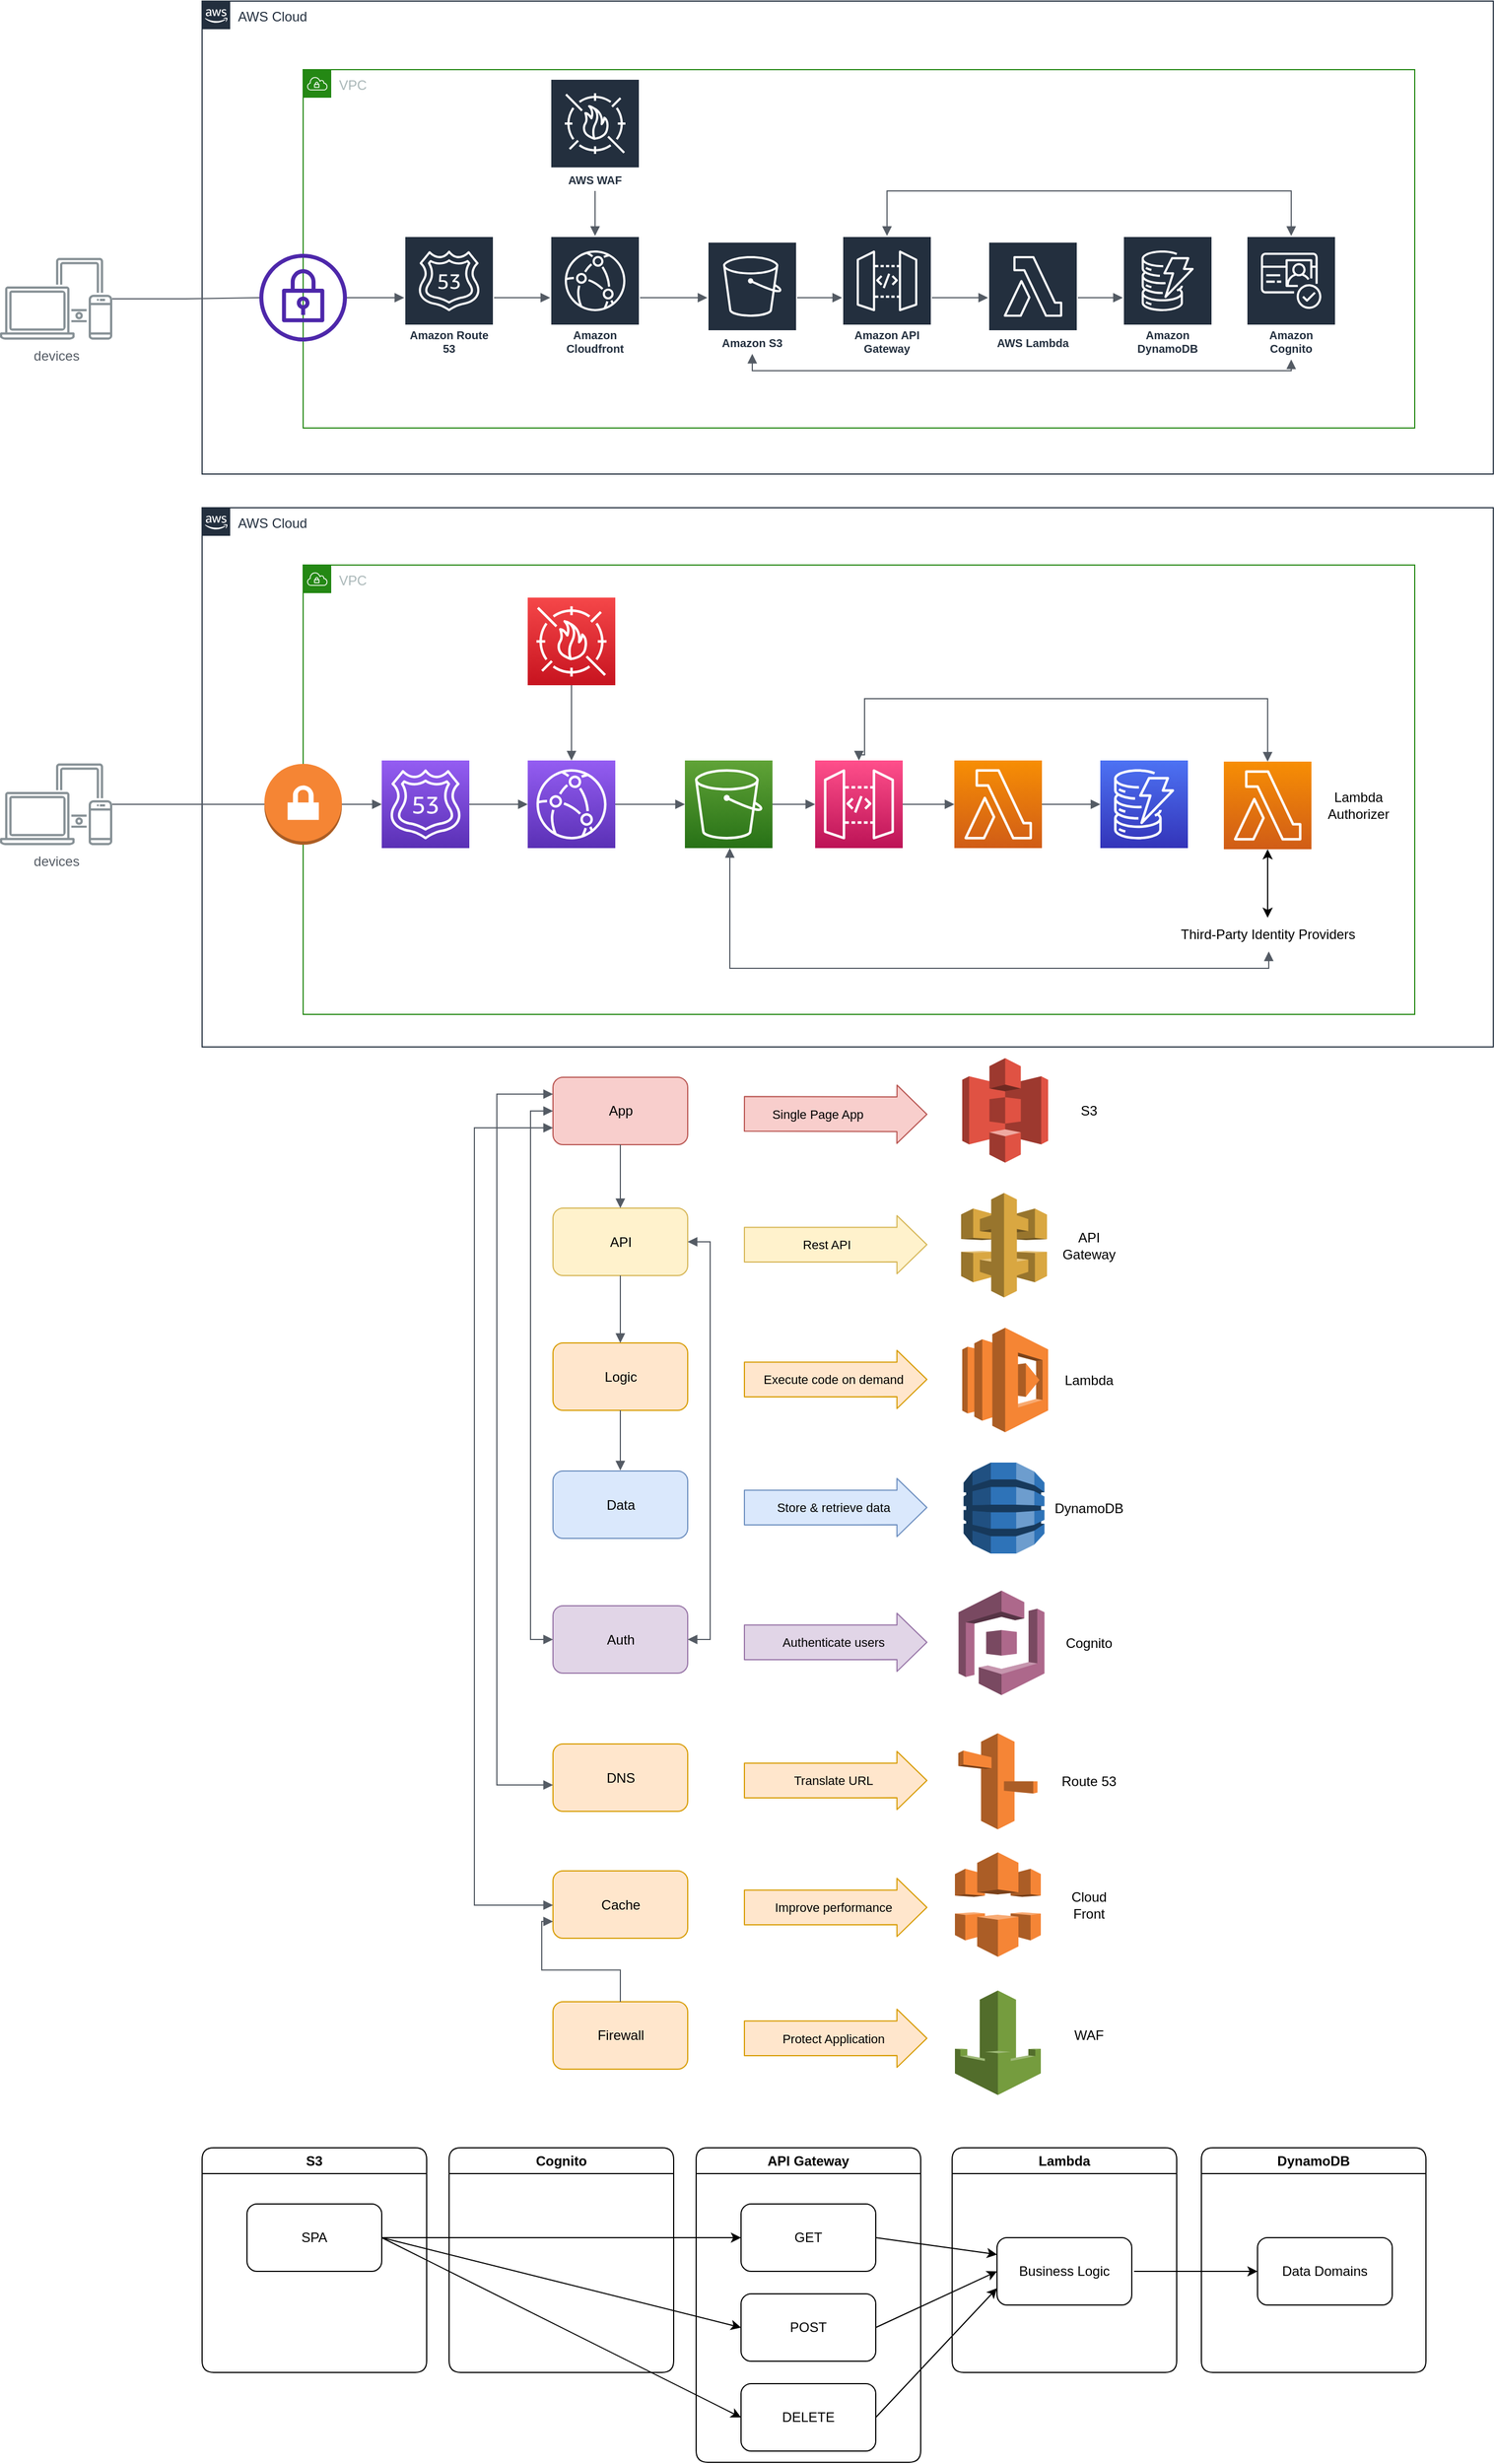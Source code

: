<mxfile>
    <diagram id="jAxCeK56O9wjtcHRCLRh" name="Page-1">
        <mxGraphModel dx="2286" dy="1773" grid="1" gridSize="10" guides="1" tooltips="1" connect="1" arrows="1" fold="1" page="1" pageScale="1" pageWidth="900" pageHeight="500" math="0" shadow="0">
            <root>
                <mxCell id="0"/>
                <mxCell id="1" parent="0"/>
                <mxCell id="23" value="" style="outlineConnect=0;dashed=0;verticalLabelPosition=bottom;verticalAlign=top;align=center;html=1;shape=mxgraph.aws3.s3;fillColor=#E05243;gradientColor=none;rounded=1;" parent="1" vertex="1">
                    <mxGeometry x="677" y="360" width="76.5" height="93" as="geometry"/>
                </mxCell>
                <mxCell id="24" value="" style="outlineConnect=0;dashed=0;verticalLabelPosition=bottom;verticalAlign=top;align=center;html=1;shape=mxgraph.aws3.api_gateway;fillColor=#D9A741;gradientColor=none;rounded=1;" parent="1" vertex="1">
                    <mxGeometry x="676" y="480" width="76.5" height="93" as="geometry"/>
                </mxCell>
                <mxCell id="25" value="" style="outlineConnect=0;dashed=0;verticalLabelPosition=bottom;verticalAlign=top;align=center;html=1;shape=mxgraph.aws3.lambda;fillColor=#F58534;gradientColor=none;rounded=1;" parent="1" vertex="1">
                    <mxGeometry x="677" y="600" width="76.5" height="93" as="geometry"/>
                </mxCell>
                <mxCell id="26" value="S3" style="text;html=1;strokeColor=none;fillColor=none;align=center;verticalAlign=middle;whiteSpace=wrap;rounded=1;" parent="1" vertex="1">
                    <mxGeometry x="760" y="391.5" width="60" height="30" as="geometry"/>
                </mxCell>
                <mxCell id="27" value="API Gateway" style="text;html=1;strokeColor=none;fillColor=none;align=center;verticalAlign=middle;whiteSpace=wrap;rounded=1;" parent="1" vertex="1">
                    <mxGeometry x="760" y="511.5" width="60" height="30" as="geometry"/>
                </mxCell>
                <mxCell id="28" value="Lambda" style="text;html=1;strokeColor=none;fillColor=none;align=center;verticalAlign=middle;whiteSpace=wrap;rounded=1;" parent="1" vertex="1">
                    <mxGeometry x="760" y="631.5" width="60" height="30" as="geometry"/>
                </mxCell>
                <mxCell id="30" value="App" style="rounded=1;whiteSpace=wrap;html=1;fillColor=#f8cecc;strokeColor=#b85450;" parent="1" vertex="1">
                    <mxGeometry x="312.5" y="377" width="120" height="60" as="geometry"/>
                </mxCell>
                <mxCell id="31" value="API" style="rounded=1;whiteSpace=wrap;html=1;fillColor=#fff2cc;strokeColor=#d6b656;" parent="1" vertex="1">
                    <mxGeometry x="312.5" y="493.5" width="120" height="60" as="geometry"/>
                </mxCell>
                <mxCell id="32" value="Logic" style="rounded=1;whiteSpace=wrap;html=1;fillColor=#ffe6cc;strokeColor=#d79b00;" parent="1" vertex="1">
                    <mxGeometry x="312.5" y="613.5" width="120" height="60" as="geometry"/>
                </mxCell>
                <mxCell id="33" value="" style="shape=flexArrow;endArrow=classic;html=1;rounded=1;width=30.833;endSize=8.55;fillColor=#f8cecc;strokeColor=#b85450;" parent="1" edge="1">
                    <mxGeometry width="50" height="50" relative="1" as="geometry">
                        <mxPoint x="482.5" y="409.58" as="sourcePoint"/>
                        <mxPoint x="646" y="410" as="targetPoint"/>
                    </mxGeometry>
                </mxCell>
                <mxCell id="34" value="Single Page App" style="edgeLabel;html=1;align=center;verticalAlign=middle;resizable=0;points=[];labelBackgroundColor=none;" parent="33" vertex="1" connectable="0">
                    <mxGeometry x="-0.393" y="3" relative="1" as="geometry">
                        <mxPoint x="16" y="3" as="offset"/>
                    </mxGeometry>
                </mxCell>
                <mxCell id="35" value="" style="shape=flexArrow;endArrow=classic;html=1;rounded=1;width=30.833;endSize=8.55;fillColor=#fff2cc;strokeColor=#d6b656;" parent="1" edge="1">
                    <mxGeometry width="50" height="50" relative="1" as="geometry">
                        <mxPoint x="482.5" y="526.08" as="sourcePoint"/>
                        <mxPoint x="646" y="526" as="targetPoint"/>
                    </mxGeometry>
                </mxCell>
                <mxCell id="36" value="Rest API" style="edgeLabel;html=1;align=center;verticalAlign=middle;resizable=0;points=[];labelBackgroundColor=none;" parent="35" vertex="1" connectable="0">
                    <mxGeometry x="-0.393" y="3" relative="1" as="geometry">
                        <mxPoint x="24" y="3" as="offset"/>
                    </mxGeometry>
                </mxCell>
                <mxCell id="37" value="" style="shape=flexArrow;endArrow=classic;html=1;rounded=1;width=30.833;endSize=8.55;fillColor=#ffe6cc;strokeColor=#d79b00;" parent="1" edge="1">
                    <mxGeometry width="50" height="50" relative="1" as="geometry">
                        <mxPoint x="482.5" y="646.08" as="sourcePoint"/>
                        <mxPoint x="646" y="646" as="targetPoint"/>
                    </mxGeometry>
                </mxCell>
                <mxCell id="38" value="Execute code on demand" style="edgeLabel;html=1;align=center;verticalAlign=middle;resizable=0;points=[];labelBackgroundColor=none;" parent="37" vertex="1" connectable="0">
                    <mxGeometry x="-0.393" y="3" relative="1" as="geometry">
                        <mxPoint x="30" y="3" as="offset"/>
                    </mxGeometry>
                </mxCell>
                <mxCell id="40" value="DynamoDB" style="text;html=1;strokeColor=none;fillColor=none;align=center;verticalAlign=middle;whiteSpace=wrap;rounded=1;" parent="1" vertex="1">
                    <mxGeometry x="760" y="745.5" width="60" height="30" as="geometry"/>
                </mxCell>
                <mxCell id="41" value="Data" style="rounded=1;whiteSpace=wrap;html=1;fillColor=#dae8fc;strokeColor=#6c8ebf;" parent="1" vertex="1">
                    <mxGeometry x="312.5" y="727.5" width="120" height="60" as="geometry"/>
                </mxCell>
                <mxCell id="42" value="" style="shape=flexArrow;endArrow=classic;html=1;rounded=1;width=30.833;endSize=8.55;fillColor=#dae8fc;strokeColor=#6c8ebf;" parent="1" edge="1">
                    <mxGeometry width="50" height="50" relative="1" as="geometry">
                        <mxPoint x="482.5" y="760.08" as="sourcePoint"/>
                        <mxPoint x="646" y="760" as="targetPoint"/>
                    </mxGeometry>
                </mxCell>
                <mxCell id="43" value="Store &amp;amp; retrieve data" style="edgeLabel;html=1;align=center;verticalAlign=middle;resizable=0;points=[];labelBackgroundColor=none;" parent="42" vertex="1" connectable="0">
                    <mxGeometry x="-0.393" y="3" relative="1" as="geometry">
                        <mxPoint x="30" y="3" as="offset"/>
                    </mxGeometry>
                </mxCell>
                <mxCell id="44" value="" style="outlineConnect=0;dashed=0;verticalLabelPosition=bottom;verticalAlign=top;align=center;html=1;shape=mxgraph.aws3.dynamo_db;fillColor=#2E73B8;gradientColor=none;rounded=1;labelBackgroundColor=none;" parent="1" vertex="1">
                    <mxGeometry x="678.25" y="720" width="72" height="81" as="geometry"/>
                </mxCell>
                <mxCell id="45" value="" style="edgeStyle=orthogonalEdgeStyle;html=1;endArrow=block;elbow=vertical;startArrow=none;endFill=1;strokeColor=#545B64;rounded=0;exitX=0.5;exitY=1;exitDx=0;exitDy=0;entryX=0.5;entryY=0;entryDx=0;entryDy=0;" parent="1" source="30" target="31" edge="1">
                    <mxGeometry width="100" relative="1" as="geometry">
                        <mxPoint x="372.5" y="457" as="sourcePoint"/>
                        <mxPoint x="472.5" y="457" as="targetPoint"/>
                    </mxGeometry>
                </mxCell>
                <mxCell id="51" value="" style="edgeStyle=orthogonalEdgeStyle;html=1;endArrow=block;elbow=vertical;startArrow=none;endFill=1;strokeColor=#545B64;rounded=0;entryX=0.5;entryY=0;entryDx=0;entryDy=0;" parent="1" source="31" target="32" edge="1">
                    <mxGeometry width="100" relative="1" as="geometry">
                        <mxPoint x="372.08" y="553.5" as="sourcePoint"/>
                        <mxPoint x="372.08" y="610.0" as="targetPoint"/>
                    </mxGeometry>
                </mxCell>
                <mxCell id="52" value="" style="edgeStyle=orthogonalEdgeStyle;html=1;endArrow=block;elbow=vertical;startArrow=none;endFill=1;strokeColor=#545B64;rounded=0;exitX=0.5;exitY=1;exitDx=0;exitDy=0;" parent="1" source="32" edge="1">
                    <mxGeometry width="100" relative="1" as="geometry">
                        <mxPoint x="372.08" y="682.5" as="sourcePoint"/>
                        <mxPoint x="372.5" y="727" as="targetPoint"/>
                    </mxGeometry>
                </mxCell>
                <mxCell id="63" value="Cognito" style="text;html=1;strokeColor=none;fillColor=none;align=center;verticalAlign=middle;whiteSpace=wrap;rounded=1;" parent="1" vertex="1">
                    <mxGeometry x="760" y="865.5" width="60" height="30" as="geometry"/>
                </mxCell>
                <mxCell id="64" value="Auth" style="rounded=1;whiteSpace=wrap;html=1;fillColor=#e1d5e7;strokeColor=#9673a6;" parent="1" vertex="1">
                    <mxGeometry x="312.5" y="847.5" width="120" height="60" as="geometry"/>
                </mxCell>
                <mxCell id="65" value="" style="shape=flexArrow;endArrow=classic;html=1;rounded=1;width=30.833;endSize=8.55;fillColor=#e1d5e7;strokeColor=#9673a6;" parent="1" edge="1">
                    <mxGeometry width="50" height="50" relative="1" as="geometry">
                        <mxPoint x="482.5" y="880.08" as="sourcePoint"/>
                        <mxPoint x="646" y="880" as="targetPoint"/>
                    </mxGeometry>
                </mxCell>
                <mxCell id="66" value="Authenticate users" style="edgeLabel;html=1;align=center;verticalAlign=middle;resizable=0;points=[];labelBackgroundColor=none;" parent="65" vertex="1" connectable="0">
                    <mxGeometry x="-0.393" y="3" relative="1" as="geometry">
                        <mxPoint x="30" y="3" as="offset"/>
                    </mxGeometry>
                </mxCell>
                <mxCell id="68" value="" style="outlineConnect=0;dashed=0;verticalLabelPosition=bottom;verticalAlign=top;align=center;html=1;shape=mxgraph.aws3.cognito;fillColor=#AD688B;gradientColor=none;rounded=1;labelBackgroundColor=none;" parent="1" vertex="1">
                    <mxGeometry x="673.75" y="834" width="76.5" height="93" as="geometry"/>
                </mxCell>
                <mxCell id="69" value="" style="edgeStyle=orthogonalEdgeStyle;html=1;endArrow=block;elbow=vertical;startArrow=block;startFill=1;endFill=1;strokeColor=#545B64;rounded=0;exitX=0;exitY=0.5;exitDx=0;exitDy=0;entryX=0;entryY=0.5;entryDx=0;entryDy=0;" parent="1" source="30" target="64" edge="1">
                    <mxGeometry width="100" relative="1" as="geometry">
                        <mxPoint x="252.5" y="407" as="sourcePoint"/>
                        <mxPoint x="222.5" y="877" as="targetPoint"/>
                        <Array as="points">
                            <mxPoint x="292.5" y="407"/>
                            <mxPoint x="292.5" y="878"/>
                        </Array>
                    </mxGeometry>
                </mxCell>
                <mxCell id="70" value="" style="edgeStyle=orthogonalEdgeStyle;html=1;endArrow=block;elbow=vertical;startArrow=block;startFill=1;endFill=1;strokeColor=#545B64;rounded=0;exitX=1;exitY=0.5;exitDx=0;exitDy=0;entryX=1;entryY=0.5;entryDx=0;entryDy=0;" parent="1" source="31" target="64" edge="1">
                    <mxGeometry width="100" relative="1" as="geometry">
                        <mxPoint x="462.5" y="577" as="sourcePoint"/>
                        <mxPoint x="452.5" y="877" as="targetPoint"/>
                        <Array as="points">
                            <mxPoint x="452.5" y="524"/>
                            <mxPoint x="452.5" y="878"/>
                        </Array>
                    </mxGeometry>
                </mxCell>
                <mxCell id="76" value="Route 53" style="text;html=1;strokeColor=none;fillColor=none;align=center;verticalAlign=middle;whiteSpace=wrap;rounded=1;" parent="1" vertex="1">
                    <mxGeometry x="760" y="988.5" width="60" height="30" as="geometry"/>
                </mxCell>
                <mxCell id="77" value="DNS" style="rounded=1;whiteSpace=wrap;html=1;fillColor=#ffe6cc;strokeColor=#d79b00;" parent="1" vertex="1">
                    <mxGeometry x="312.5" y="970.5" width="120" height="60" as="geometry"/>
                </mxCell>
                <mxCell id="78" value="" style="shape=flexArrow;endArrow=classic;html=1;rounded=1;width=30.833;endSize=8.55;fillColor=#ffe6cc;strokeColor=#d79b00;" parent="1" edge="1">
                    <mxGeometry width="50" height="50" relative="1" as="geometry">
                        <mxPoint x="482.5" y="1003.08" as="sourcePoint"/>
                        <mxPoint x="646.0" y="1003" as="targetPoint"/>
                    </mxGeometry>
                </mxCell>
                <mxCell id="79" value="Translate URL" style="edgeLabel;html=1;align=center;verticalAlign=middle;resizable=0;points=[];labelBackgroundColor=none;" parent="78" vertex="1" connectable="0">
                    <mxGeometry x="-0.393" y="3" relative="1" as="geometry">
                        <mxPoint x="30" y="3" as="offset"/>
                    </mxGeometry>
                </mxCell>
                <mxCell id="81" value="" style="edgeStyle=orthogonalEdgeStyle;html=1;endArrow=block;elbow=vertical;startArrow=block;startFill=1;endFill=1;strokeColor=#545B64;rounded=0;exitX=0;exitY=0.25;exitDx=0;exitDy=0;" parent="1" source="30" target="77" edge="1">
                    <mxGeometry width="100" relative="1" as="geometry">
                        <mxPoint x="282.5" y="411.25" as="sourcePoint"/>
                        <mxPoint x="292.5" y="997" as="targetPoint"/>
                        <Array as="points">
                            <mxPoint x="262.5" y="392"/>
                            <mxPoint x="262.5" y="1007"/>
                        </Array>
                    </mxGeometry>
                </mxCell>
                <mxCell id="82" value="" style="outlineConnect=0;dashed=0;verticalLabelPosition=bottom;verticalAlign=top;align=center;html=1;shape=mxgraph.aws3.route_53;fillColor=#F58536;gradientColor=none;rounded=1;labelBackgroundColor=none;" parent="1" vertex="1">
                    <mxGeometry x="673.5" y="961" width="70.5" height="85.5" as="geometry"/>
                </mxCell>
                <mxCell id="84" value="Cloud Front" style="text;html=1;strokeColor=none;fillColor=none;align=center;verticalAlign=middle;whiteSpace=wrap;rounded=1;" parent="1" vertex="1">
                    <mxGeometry x="760" y="1098.5" width="60" height="30" as="geometry"/>
                </mxCell>
                <mxCell id="85" value="Cache" style="rounded=1;whiteSpace=wrap;html=1;fillColor=#ffe6cc;strokeColor=#d79b00;" parent="1" vertex="1">
                    <mxGeometry x="312.5" y="1083.5" width="120" height="60" as="geometry"/>
                </mxCell>
                <mxCell id="86" value="" style="shape=flexArrow;endArrow=classic;html=1;rounded=1;width=30.833;endSize=8.55;fillColor=#ffe6cc;strokeColor=#d79b00;" parent="1" edge="1">
                    <mxGeometry width="50" height="50" relative="1" as="geometry">
                        <mxPoint x="482.5" y="1116.08" as="sourcePoint"/>
                        <mxPoint x="646.0" y="1116" as="targetPoint"/>
                    </mxGeometry>
                </mxCell>
                <mxCell id="87" value="Improve performance" style="edgeLabel;html=1;align=center;verticalAlign=middle;resizable=0;points=[];labelBackgroundColor=none;" parent="86" vertex="1" connectable="0">
                    <mxGeometry x="-0.393" y="3" relative="1" as="geometry">
                        <mxPoint x="30" y="3" as="offset"/>
                    </mxGeometry>
                </mxCell>
                <mxCell id="89" value="" style="outlineConnect=0;dashed=0;verticalLabelPosition=bottom;verticalAlign=top;align=center;html=1;shape=mxgraph.aws3.cloudfront;fillColor=#F58536;gradientColor=none;rounded=1;labelBackgroundColor=none;" parent="1" vertex="1">
                    <mxGeometry x="670.5" y="1067" width="76.5" height="93" as="geometry"/>
                </mxCell>
                <mxCell id="90" value="" style="edgeStyle=orthogonalEdgeStyle;html=1;endArrow=block;elbow=vertical;startArrow=block;startFill=1;endFill=1;strokeColor=#545B64;rounded=0;exitX=0;exitY=0.75;exitDx=0;exitDy=0;" parent="1" source="30" target="85" edge="1">
                    <mxGeometry width="100" relative="1" as="geometry">
                        <mxPoint x="282.5" y="422.0" as="sourcePoint"/>
                        <mxPoint x="282.5" y="1037.0" as="targetPoint"/>
                        <Array as="points">
                            <mxPoint x="242.5" y="422"/>
                            <mxPoint x="242.5" y="1114"/>
                        </Array>
                    </mxGeometry>
                </mxCell>
                <mxCell id="91" value="S3" style="swimlane;whiteSpace=wrap;html=1;rounded=1;labelBackgroundColor=none;" parent="1" vertex="1">
                    <mxGeometry y="1330" width="200" height="200" as="geometry"/>
                </mxCell>
                <mxCell id="98" value="SPA" style="rounded=1;whiteSpace=wrap;html=1;labelBackgroundColor=none;" parent="91" vertex="1">
                    <mxGeometry x="40" y="50" width="120" height="60" as="geometry"/>
                </mxCell>
                <mxCell id="93" value="API Gateway" style="swimlane;whiteSpace=wrap;html=1;rounded=1;labelBackgroundColor=none;" parent="1" vertex="1">
                    <mxGeometry x="440" y="1330" width="200" height="280" as="geometry"/>
                </mxCell>
                <mxCell id="95" value="GET" style="rounded=1;whiteSpace=wrap;html=1;labelBackgroundColor=none;" parent="93" vertex="1">
                    <mxGeometry x="40" y="50" width="120" height="60" as="geometry"/>
                </mxCell>
                <mxCell id="96" value="POST" style="rounded=1;whiteSpace=wrap;html=1;labelBackgroundColor=none;" parent="93" vertex="1">
                    <mxGeometry x="40" y="130" width="120" height="60" as="geometry"/>
                </mxCell>
                <mxCell id="97" value="DELETE" style="rounded=1;whiteSpace=wrap;html=1;labelBackgroundColor=none;" parent="93" vertex="1">
                    <mxGeometry x="40" y="210" width="120" height="60" as="geometry"/>
                </mxCell>
                <mxCell id="99" value="" style="endArrow=classic;html=1;rounded=1;exitX=1;exitY=0.5;exitDx=0;exitDy=0;entryX=0;entryY=0.5;entryDx=0;entryDy=0;" parent="1" source="98" target="95" edge="1">
                    <mxGeometry width="50" height="50" relative="1" as="geometry">
                        <mxPoint x="290" y="1440" as="sourcePoint"/>
                        <mxPoint x="340" y="1390" as="targetPoint"/>
                    </mxGeometry>
                </mxCell>
                <mxCell id="100" value="" style="endArrow=classic;html=1;rounded=1;entryX=0;entryY=0.5;entryDx=0;entryDy=0;exitX=1;exitY=0.5;exitDx=0;exitDy=0;" parent="1" source="98" target="96" edge="1">
                    <mxGeometry width="50" height="50" relative="1" as="geometry">
                        <mxPoint x="160" y="1430" as="sourcePoint"/>
                        <mxPoint x="340" y="1440" as="targetPoint"/>
                    </mxGeometry>
                </mxCell>
                <mxCell id="101" value="" style="endArrow=classic;html=1;rounded=1;entryX=0;entryY=0.5;entryDx=0;entryDy=0;exitX=1;exitY=0.5;exitDx=0;exitDy=0;" parent="1" source="98" target="97" edge="1">
                    <mxGeometry width="50" height="50" relative="1" as="geometry">
                        <mxPoint x="230" y="1430" as="sourcePoint"/>
                        <mxPoint x="310" y="1530" as="targetPoint"/>
                    </mxGeometry>
                </mxCell>
                <mxCell id="102" value="Lambda" style="swimlane;whiteSpace=wrap;html=1;rounded=1;labelBackgroundColor=none;" parent="1" vertex="1">
                    <mxGeometry x="668" y="1330" width="200" height="200" as="geometry"/>
                </mxCell>
                <mxCell id="103" value="Business Logic" style="rounded=1;whiteSpace=wrap;html=1;labelBackgroundColor=none;" parent="102" vertex="1">
                    <mxGeometry x="40" y="80" width="120" height="60" as="geometry"/>
                </mxCell>
                <mxCell id="104" value="" style="endArrow=classic;html=1;rounded=1;exitX=1;exitY=0.5;exitDx=0;exitDy=0;entryX=0;entryY=0.25;entryDx=0;entryDy=0;" parent="1" source="95" target="103" edge="1">
                    <mxGeometry width="50" height="50" relative="1" as="geometry">
                        <mxPoint x="710" y="1620" as="sourcePoint"/>
                        <mxPoint x="760" y="1570" as="targetPoint"/>
                    </mxGeometry>
                </mxCell>
                <mxCell id="105" value="" style="endArrow=classic;html=1;rounded=1;exitX=1;exitY=0.5;exitDx=0;exitDy=0;entryX=0;entryY=0.5;entryDx=0;entryDy=0;" parent="1" source="96" target="103" edge="1">
                    <mxGeometry width="50" height="50" relative="1" as="geometry">
                        <mxPoint x="690" y="1600" as="sourcePoint"/>
                        <mxPoint x="740" y="1550" as="targetPoint"/>
                    </mxGeometry>
                </mxCell>
                <mxCell id="106" value="" style="endArrow=classic;html=1;rounded=1;exitX=1;exitY=0.5;exitDx=0;exitDy=0;entryX=0;entryY=0.75;entryDx=0;entryDy=0;" parent="1" source="97" target="103" edge="1">
                    <mxGeometry width="50" height="50" relative="1" as="geometry">
                        <mxPoint x="700" y="1580" as="sourcePoint"/>
                        <mxPoint x="750" y="1530" as="targetPoint"/>
                    </mxGeometry>
                </mxCell>
                <mxCell id="107" value="DynamoDB" style="swimlane;whiteSpace=wrap;html=1;rounded=1;labelBackgroundColor=none;" parent="1" vertex="1">
                    <mxGeometry x="890" y="1330" width="200" height="200" as="geometry"/>
                </mxCell>
                <mxCell id="108" value="Data Domains" style="rounded=1;whiteSpace=wrap;html=1;labelBackgroundColor=none;" parent="107" vertex="1">
                    <mxGeometry x="50" y="80" width="120" height="60" as="geometry"/>
                </mxCell>
                <mxCell id="109" value="" style="endArrow=classic;html=1;rounded=1;entryX=0;entryY=0.5;entryDx=0;entryDy=0;" parent="1" target="108" edge="1">
                    <mxGeometry width="50" height="50" relative="1" as="geometry">
                        <mxPoint x="830" y="1440" as="sourcePoint"/>
                        <mxPoint x="920" y="1530" as="targetPoint"/>
                    </mxGeometry>
                </mxCell>
                <mxCell id="111" value="Cognito" style="swimlane;whiteSpace=wrap;html=1;rounded=1;labelBackgroundColor=none;" parent="1" vertex="1">
                    <mxGeometry x="220" y="1330" width="200" height="200" as="geometry"/>
                </mxCell>
                <mxCell id="112" value="AWS Cloud" style="points=[[0,0],[0.25,0],[0.5,0],[0.75,0],[1,0],[1,0.25],[1,0.5],[1,0.75],[1,1],[0.75,1],[0.5,1],[0.25,1],[0,1],[0,0.75],[0,0.5],[0,0.25]];outlineConnect=0;gradientColor=none;html=1;whiteSpace=wrap;fontSize=12;fontStyle=0;container=1;pointerEvents=0;collapsible=0;recursiveResize=0;shape=mxgraph.aws4.group;grIcon=mxgraph.aws4.group_aws_cloud_alt;strokeColor=#232F3E;fillColor=none;verticalAlign=top;align=left;spacingLeft=30;fontColor=#232F3E;dashed=0;" parent="1" vertex="1">
                    <mxGeometry y="-581" width="1150" height="421" as="geometry"/>
                </mxCell>
                <mxCell id="19" value="Amazon Route 53" style="outlineConnect=0;fontColor=#232F3E;gradientColor=none;strokeColor=#ffffff;fillColor=#232F3E;dashed=0;verticalLabelPosition=middle;verticalAlign=bottom;align=center;html=1;whiteSpace=wrap;fontSize=10;fontStyle=1;spacing=3;shape=mxgraph.aws4.productIcon;prIcon=mxgraph.aws4.route_53;rounded=1;" parent="112" vertex="1">
                    <mxGeometry x="180" y="209" width="80" height="110" as="geometry"/>
                </mxCell>
                <mxCell id="12" value="Amazon Cognito" style="outlineConnect=0;fontColor=#232F3E;gradientColor=none;strokeColor=#ffffff;fillColor=#232F3E;dashed=0;verticalLabelPosition=middle;verticalAlign=bottom;align=center;html=1;whiteSpace=wrap;fontSize=10;fontStyle=1;spacing=3;shape=mxgraph.aws4.productIcon;prIcon=mxgraph.aws4.cognito;rounded=1;" parent="112" vertex="1">
                    <mxGeometry x="930" y="209" width="80" height="110" as="geometry"/>
                </mxCell>
                <mxCell id="13" value="Amazon API Gateway" style="outlineConnect=0;fontColor=#232F3E;gradientColor=none;strokeColor=#ffffff;fillColor=#232F3E;dashed=0;verticalLabelPosition=middle;verticalAlign=bottom;align=center;html=1;whiteSpace=wrap;fontSize=10;fontStyle=1;spacing=3;shape=mxgraph.aws4.productIcon;prIcon=mxgraph.aws4.api_gateway;rounded=1;" parent="112" vertex="1">
                    <mxGeometry x="570" y="209" width="80" height="110" as="geometry"/>
                </mxCell>
                <mxCell id="14" value="Amazon S3" style="outlineConnect=0;fontColor=#232F3E;gradientColor=none;strokeColor=#ffffff;fillColor=#232F3E;dashed=0;verticalLabelPosition=middle;verticalAlign=bottom;align=center;html=1;whiteSpace=wrap;fontSize=10;fontStyle=1;spacing=3;shape=mxgraph.aws4.productIcon;prIcon=mxgraph.aws4.s3;rounded=1;" parent="112" vertex="1">
                    <mxGeometry x="450" y="214" width="80" height="100" as="geometry"/>
                </mxCell>
                <mxCell id="15" value="AWS Lambda" style="outlineConnect=0;fontColor=#232F3E;gradientColor=none;strokeColor=#ffffff;fillColor=#232F3E;dashed=0;verticalLabelPosition=middle;verticalAlign=bottom;align=center;html=1;whiteSpace=wrap;fontSize=10;fontStyle=1;spacing=3;shape=mxgraph.aws4.productIcon;prIcon=mxgraph.aws4.lambda;rounded=1;" parent="112" vertex="1">
                    <mxGeometry x="700" y="214" width="80" height="100" as="geometry"/>
                </mxCell>
                <mxCell id="17" value="Amazon DynamoDB" style="outlineConnect=0;fontColor=#232F3E;gradientColor=none;strokeColor=#ffffff;fillColor=#232F3E;dashed=0;verticalLabelPosition=middle;verticalAlign=bottom;align=center;html=1;whiteSpace=wrap;fontSize=10;fontStyle=1;spacing=3;shape=mxgraph.aws4.productIcon;prIcon=mxgraph.aws4.dynamodb;rounded=1;" parent="112" vertex="1">
                    <mxGeometry x="820" y="209" width="80" height="110" as="geometry"/>
                </mxCell>
                <mxCell id="18" value="Amazon Cloudfront" style="outlineConnect=0;fontColor=#232F3E;gradientColor=none;strokeColor=#ffffff;fillColor=#232F3E;dashed=0;verticalLabelPosition=middle;verticalAlign=bottom;align=center;html=1;whiteSpace=wrap;fontSize=10;fontStyle=1;spacing=3;shape=mxgraph.aws4.productIcon;prIcon=mxgraph.aws4.cloudfront;rounded=1;" parent="112" vertex="1">
                    <mxGeometry x="310" y="209" width="80" height="110" as="geometry"/>
                </mxCell>
                <mxCell id="46" value="" style="edgeStyle=orthogonalEdgeStyle;html=1;endArrow=block;elbow=vertical;startArrow=none;endFill=1;strokeColor=#545B64;rounded=0;" parent="112" source="14" target="13" edge="1">
                    <mxGeometry width="100" relative="1" as="geometry">
                        <mxPoint x="540" y="189" as="sourcePoint"/>
                        <mxPoint x="570" y="259" as="targetPoint"/>
                    </mxGeometry>
                </mxCell>
                <mxCell id="50" value="" style="edgeStyle=orthogonalEdgeStyle;html=1;endArrow=block;elbow=vertical;startArrow=none;endFill=1;strokeColor=#545B64;rounded=0;" parent="112" source="13" target="15" edge="1">
                    <mxGeometry width="100" relative="1" as="geometry">
                        <mxPoint x="670" y="249" as="sourcePoint"/>
                        <mxPoint x="720" y="279" as="targetPoint"/>
                    </mxGeometry>
                </mxCell>
                <mxCell id="53" value="" style="edgeStyle=orthogonalEdgeStyle;html=1;endArrow=block;elbow=vertical;startArrow=none;endFill=1;strokeColor=#545B64;rounded=0;" parent="112" source="15" target="17" edge="1">
                    <mxGeometry width="100" relative="1" as="geometry">
                        <mxPoint x="780" y="179" as="sourcePoint"/>
                        <mxPoint x="830" y="179" as="targetPoint"/>
                    </mxGeometry>
                </mxCell>
                <mxCell id="57" value="" style="edgeStyle=orthogonalEdgeStyle;html=1;endArrow=block;elbow=vertical;startArrow=block;startFill=1;endFill=1;strokeColor=#545B64;rounded=0;" parent="112" source="13" target="12" edge="1">
                    <mxGeometry width="100" relative="1" as="geometry">
                        <mxPoint x="600" y="159" as="sourcePoint"/>
                        <mxPoint x="840" y="109" as="targetPoint"/>
                        <Array as="points">
                            <mxPoint x="610" y="169"/>
                            <mxPoint x="970" y="169"/>
                        </Array>
                    </mxGeometry>
                </mxCell>
                <mxCell id="58" value="" style="edgeStyle=orthogonalEdgeStyle;html=1;endArrow=block;elbow=vertical;startArrow=block;startFill=1;endFill=1;strokeColor=#545B64;rounded=0;" parent="112" source="14" target="12" edge="1">
                    <mxGeometry width="100" relative="1" as="geometry">
                        <mxPoint x="470" y="329" as="sourcePoint"/>
                        <mxPoint x="970" y="329" as="targetPoint"/>
                        <Array as="points">
                            <mxPoint x="490" y="329"/>
                            <mxPoint x="970" y="329"/>
                        </Array>
                    </mxGeometry>
                </mxCell>
                <mxCell id="72" value="" style="edgeStyle=orthogonalEdgeStyle;html=1;endArrow=block;elbow=vertical;startArrow=none;endFill=1;strokeColor=#545B64;rounded=0;" parent="112" source="19" target="18" edge="1">
                    <mxGeometry width="100" relative="1" as="geometry">
                        <mxPoint x="310" y="159" as="sourcePoint"/>
                        <mxPoint x="310" y="264" as="targetPoint"/>
                    </mxGeometry>
                </mxCell>
                <mxCell id="116" value="" style="edgeStyle=orthogonalEdgeStyle;html=1;endArrow=block;elbow=vertical;startArrow=none;endFill=1;strokeColor=#545B64;rounded=0;" parent="112" source="18" target="14" edge="1">
                    <mxGeometry width="100" relative="1" as="geometry">
                        <mxPoint x="420" y="179" as="sourcePoint"/>
                        <mxPoint x="520" y="179" as="targetPoint"/>
                    </mxGeometry>
                </mxCell>
                <mxCell id="150" value="AWS WAF" style="sketch=0;outlineConnect=0;fontColor=#232F3E;gradientColor=none;strokeColor=#ffffff;fillColor=#232F3E;dashed=0;verticalLabelPosition=middle;verticalAlign=bottom;align=center;html=1;whiteSpace=wrap;fontSize=10;fontStyle=1;spacing=3;shape=mxgraph.aws4.productIcon;prIcon=mxgraph.aws4.waf;" parent="112" vertex="1">
                    <mxGeometry x="310" y="69" width="80" height="100" as="geometry"/>
                </mxCell>
                <mxCell id="151" value="" style="edgeStyle=orthogonalEdgeStyle;html=1;endArrow=block;elbow=vertical;startArrow=none;endFill=1;strokeColor=#545B64;rounded=0;" parent="112" source="150" target="18" edge="1">
                    <mxGeometry width="100" relative="1" as="geometry">
                        <mxPoint x="359" y="547" as="sourcePoint"/>
                        <mxPoint x="359" y="615" as="targetPoint"/>
                    </mxGeometry>
                </mxCell>
                <mxCell id="162" value="VPC" style="points=[[0,0],[0.25,0],[0.5,0],[0.75,0],[1,0],[1,0.25],[1,0.5],[1,0.75],[1,1],[0.75,1],[0.5,1],[0.25,1],[0,1],[0,0.75],[0,0.5],[0,0.25]];outlineConnect=0;gradientColor=none;html=1;whiteSpace=wrap;fontSize=12;fontStyle=0;container=1;pointerEvents=0;collapsible=0;recursiveResize=0;shape=mxgraph.aws4.group;grIcon=mxgraph.aws4.group_vpc;strokeColor=#248814;fillColor=none;verticalAlign=top;align=left;spacingLeft=30;fontColor=#AAB7B8;dashed=0;" parent="112" vertex="1">
                    <mxGeometry x="90" y="61" width="990" height="319" as="geometry"/>
                </mxCell>
                <mxCell id="170" value="" style="sketch=0;outlineConnect=0;fontColor=#232F3E;gradientColor=none;fillColor=#4D27AA;strokeColor=none;dashed=0;verticalLabelPosition=bottom;verticalAlign=top;align=center;html=1;fontSize=12;fontStyle=0;aspect=fixed;pointerEvents=1;shape=mxgraph.aws4.vpn_gateway;" vertex="1" parent="162">
                    <mxGeometry x="-39" y="164" width="78" height="78" as="geometry"/>
                </mxCell>
                <mxCell id="117" value="" style="edgeStyle=orthogonalEdgeStyle;html=1;endArrow=block;elbow=vertical;startArrow=none;endFill=1;strokeColor=#545B64;rounded=0;" parent="112" source="170" target="19" edge="1">
                    <mxGeometry width="100" relative="1" as="geometry">
                        <mxPoint x="134" y="265" as="sourcePoint"/>
                        <mxPoint x="250" y="-90" as="targetPoint"/>
                    </mxGeometry>
                </mxCell>
                <mxCell id="113" value="devices" style="sketch=0;outlineConnect=0;gradientColor=none;fontColor=#545B64;strokeColor=none;fillColor=#879196;dashed=0;verticalLabelPosition=bottom;verticalAlign=top;align=center;html=1;fontSize=12;fontStyle=0;aspect=fixed;shape=mxgraph.aws4.illustration_devices;pointerEvents=1" parent="1" vertex="1">
                    <mxGeometry x="-180" y="-352.5" width="100" height="73" as="geometry"/>
                </mxCell>
                <mxCell id="118" value="AWS Cloud" style="points=[[0,0],[0.25,0],[0.5,0],[0.75,0],[1,0],[1,0.25],[1,0.5],[1,0.75],[1,1],[0.75,1],[0.5,1],[0.25,1],[0,1],[0,0.75],[0,0.5],[0,0.25]];outlineConnect=0;gradientColor=none;html=1;whiteSpace=wrap;fontSize=12;fontStyle=0;container=1;pointerEvents=0;collapsible=0;recursiveResize=0;shape=mxgraph.aws4.group;grIcon=mxgraph.aws4.group_aws_cloud_alt;strokeColor=#232F3E;fillColor=none;verticalAlign=top;align=left;spacingLeft=30;fontColor=#232F3E;dashed=0;" parent="1" vertex="1">
                    <mxGeometry y="-130" width="1150" height="480" as="geometry"/>
                </mxCell>
                <mxCell id="129" value="" style="edgeStyle=orthogonalEdgeStyle;html=1;endArrow=block;elbow=vertical;startArrow=block;startFill=1;endFill=1;strokeColor=#545B64;rounded=0;exitX=0.5;exitY=0;exitDx=0;exitDy=0;exitPerimeter=0;entryX=0.5;entryY=0;entryDx=0;entryDy=0;entryPerimeter=0;" parent="118" source="140" target="144" edge="1">
                    <mxGeometry width="100" relative="1" as="geometry">
                        <mxPoint x="590" y="210" as="sourcePoint"/>
                        <mxPoint x="950" y="210" as="targetPoint"/>
                        <Array as="points">
                            <mxPoint x="589" y="220"/>
                            <mxPoint x="590" y="220"/>
                            <mxPoint x="590" y="170"/>
                            <mxPoint x="950" y="170"/>
                        </Array>
                    </mxGeometry>
                </mxCell>
                <mxCell id="130" value="" style="edgeStyle=orthogonalEdgeStyle;html=1;endArrow=block;elbow=vertical;startArrow=block;startFill=1;endFill=1;strokeColor=#545B64;rounded=0;" parent="118" source="139" target="145" edge="1">
                    <mxGeometry width="100" relative="1" as="geometry">
                        <mxPoint x="470" y="315" as="sourcePoint"/>
                        <mxPoint x="950" y="380" as="targetPoint"/>
                        <Array as="points">
                            <mxPoint x="470" y="410"/>
                            <mxPoint x="950" y="410"/>
                        </Array>
                    </mxGeometry>
                </mxCell>
                <mxCell id="144" value="" style="sketch=0;points=[[0,0,0],[0.25,0,0],[0.5,0,0],[0.75,0,0],[1,0,0],[0,1,0],[0.25,1,0],[0.5,1,0],[0.75,1,0],[1,1,0],[0,0.25,0],[0,0.5,0],[0,0.75,0],[1,0.25,0],[1,0.5,0],[1,0.75,0]];outlineConnect=0;fontColor=#232F3E;gradientColor=#F78E04;gradientDirection=north;fillColor=#D05C17;strokeColor=#ffffff;dashed=0;verticalLabelPosition=bottom;verticalAlign=top;align=center;html=1;fontSize=12;fontStyle=0;aspect=fixed;shape=mxgraph.aws4.resourceIcon;resIcon=mxgraph.aws4.lambda;" parent="118" vertex="1">
                    <mxGeometry x="910" y="226" width="78" height="78" as="geometry"/>
                </mxCell>
                <mxCell id="145" value="Third-Party Identity Providers" style="text;html=1;strokeColor=none;fillColor=none;align=center;verticalAlign=middle;whiteSpace=wrap;rounded=0;" parent="118" vertex="1">
                    <mxGeometry x="868.5" y="365" width="161" height="30" as="geometry"/>
                </mxCell>
                <mxCell id="146" value="" style="endArrow=classic;startArrow=classic;html=1;exitX=0.5;exitY=0;exitDx=0;exitDy=0;" parent="118" source="145" target="144" edge="1">
                    <mxGeometry width="50" height="50" relative="1" as="geometry">
                        <mxPoint x="1030" y="340" as="sourcePoint"/>
                        <mxPoint x="1080" y="290" as="targetPoint"/>
                    </mxGeometry>
                </mxCell>
                <mxCell id="147" value="Lambda Authorizer" style="text;html=1;strokeColor=none;fillColor=none;align=center;verticalAlign=middle;whiteSpace=wrap;rounded=0;" parent="118" vertex="1">
                    <mxGeometry x="1000" y="250" width="60" height="30" as="geometry"/>
                </mxCell>
                <mxCell id="148" value="" style="sketch=0;points=[[0,0,0],[0.25,0,0],[0.5,0,0],[0.75,0,0],[1,0,0],[0,1,0],[0.25,1,0],[0.5,1,0],[0.75,1,0],[1,1,0],[0,0.25,0],[0,0.5,0],[0,0.75,0],[1,0.25,0],[1,0.5,0],[1,0.75,0]];outlineConnect=0;fontColor=#232F3E;gradientColor=#F54749;gradientDirection=north;fillColor=#C7131F;strokeColor=#ffffff;dashed=0;verticalLabelPosition=bottom;verticalAlign=top;align=center;html=1;fontSize=12;fontStyle=0;aspect=fixed;shape=mxgraph.aws4.resourceIcon;resIcon=mxgraph.aws4.waf;" parent="118" vertex="1">
                    <mxGeometry x="290" y="80" width="78" height="78" as="geometry"/>
                </mxCell>
                <mxCell id="149" value="" style="edgeStyle=orthogonalEdgeStyle;html=1;endArrow=block;elbow=vertical;startArrow=none;endFill=1;strokeColor=#545B64;rounded=0;" parent="118" source="148" target="135" edge="1">
                    <mxGeometry width="100" relative="1" as="geometry">
                        <mxPoint x="329" y="150" as="sourcePoint"/>
                        <mxPoint x="300" y="-105" as="targetPoint"/>
                    </mxGeometry>
                </mxCell>
                <mxCell id="161" value="VPC" style="points=[[0,0],[0.25,0],[0.5,0],[0.75,0],[1,0],[1,0.25],[1,0.5],[1,0.75],[1,1],[0.75,1],[0.5,1],[0.25,1],[0,1],[0,0.75],[0,0.5],[0,0.25]];outlineConnect=0;gradientColor=none;html=1;whiteSpace=wrap;fontSize=12;fontStyle=0;container=1;pointerEvents=0;collapsible=0;recursiveResize=0;shape=mxgraph.aws4.group;grIcon=mxgraph.aws4.group_vpc;strokeColor=#248814;fillColor=none;verticalAlign=top;align=left;spacingLeft=30;fontColor=#AAB7B8;dashed=0;" parent="118" vertex="1">
                    <mxGeometry x="90" y="51" width="990" height="400" as="geometry"/>
                </mxCell>
                <mxCell id="136" value="" style="sketch=0;points=[[0,0,0],[0.25,0,0],[0.5,0,0],[0.75,0,0],[1,0,0],[0,1,0],[0.25,1,0],[0.5,1,0],[0.75,1,0],[1,1,0],[0,0.25,0],[0,0.5,0],[0,0.75,0],[1,0.25,0],[1,0.5,0],[1,0.75,0]];outlineConnect=0;fontColor=#232F3E;gradientColor=#945DF2;gradientDirection=north;fillColor=#5A30B5;strokeColor=#ffffff;dashed=0;verticalLabelPosition=bottom;verticalAlign=top;align=center;html=1;fontSize=12;fontStyle=0;aspect=fixed;shape=mxgraph.aws4.resourceIcon;resIcon=mxgraph.aws4.route_53;" parent="161" vertex="1">
                    <mxGeometry x="70" y="174" width="78" height="78" as="geometry"/>
                </mxCell>
                <mxCell id="135" value="" style="sketch=0;points=[[0,0,0],[0.25,0,0],[0.5,0,0],[0.75,0,0],[1,0,0],[0,1,0],[0.25,1,0],[0.5,1,0],[0.75,1,0],[1,1,0],[0,0.25,0],[0,0.5,0],[0,0.75,0],[1,0.25,0],[1,0.5,0],[1,0.75,0]];outlineConnect=0;fontColor=#232F3E;gradientColor=#945DF2;gradientDirection=north;fillColor=#5A30B5;strokeColor=#ffffff;dashed=0;verticalLabelPosition=bottom;verticalAlign=top;align=center;html=1;fontSize=12;fontStyle=0;aspect=fixed;shape=mxgraph.aws4.resourceIcon;resIcon=mxgraph.aws4.cloudfront;" parent="161" vertex="1">
                    <mxGeometry x="200" y="174" width="78" height="78" as="geometry"/>
                </mxCell>
                <mxCell id="131" value="" style="edgeStyle=orthogonalEdgeStyle;html=1;endArrow=block;elbow=vertical;startArrow=none;endFill=1;strokeColor=#545B64;rounded=0;" parent="161" source="136" target="135" edge="1">
                    <mxGeometry width="100" relative="1" as="geometry">
                        <mxPoint x="150" y="214" as="sourcePoint"/>
                        <mxPoint x="200" y="214" as="targetPoint"/>
                    </mxGeometry>
                </mxCell>
                <mxCell id="139" value="" style="sketch=0;points=[[0,0,0],[0.25,0,0],[0.5,0,0],[0.75,0,0],[1,0,0],[0,1,0],[0.25,1,0],[0.5,1,0],[0.75,1,0],[1,1,0],[0,0.25,0],[0,0.5,0],[0,0.75,0],[1,0.25,0],[1,0.5,0],[1,0.75,0]];outlineConnect=0;fontColor=#232F3E;gradientColor=#60A337;gradientDirection=north;fillColor=#277116;strokeColor=#ffffff;dashed=0;verticalLabelPosition=bottom;verticalAlign=top;align=center;html=1;fontSize=12;fontStyle=0;aspect=fixed;shape=mxgraph.aws4.resourceIcon;resIcon=mxgraph.aws4.s3;" parent="161" vertex="1">
                    <mxGeometry x="340" y="174" width="78" height="78" as="geometry"/>
                </mxCell>
                <mxCell id="132" value="" style="edgeStyle=orthogonalEdgeStyle;html=1;endArrow=block;elbow=vertical;startArrow=none;endFill=1;strokeColor=#545B64;rounded=0;" parent="161" source="135" target="139" edge="1">
                    <mxGeometry width="100" relative="1" as="geometry">
                        <mxPoint x="280" y="214" as="sourcePoint"/>
                        <mxPoint x="340" y="214" as="targetPoint"/>
                    </mxGeometry>
                </mxCell>
                <mxCell id="140" value="" style="sketch=0;points=[[0,0,0],[0.25,0,0],[0.5,0,0],[0.75,0,0],[1,0,0],[0,1,0],[0.25,1,0],[0.5,1,0],[0.75,1,0],[1,1,0],[0,0.25,0],[0,0.5,0],[0,0.75,0],[1,0.25,0],[1,0.5,0],[1,0.75,0]];outlineConnect=0;fontColor=#232F3E;gradientColor=#FF4F8B;gradientDirection=north;fillColor=#BC1356;strokeColor=#ffffff;dashed=0;verticalLabelPosition=bottom;verticalAlign=top;align=center;html=1;fontSize=12;fontStyle=0;aspect=fixed;shape=mxgraph.aws4.resourceIcon;resIcon=mxgraph.aws4.api_gateway;" parent="161" vertex="1">
                    <mxGeometry x="456" y="174" width="78" height="78" as="geometry"/>
                </mxCell>
                <mxCell id="126" value="" style="edgeStyle=orthogonalEdgeStyle;html=1;endArrow=block;elbow=vertical;startArrow=none;endFill=1;strokeColor=#545B64;rounded=0;" parent="161" source="139" target="140" edge="1">
                    <mxGeometry width="100" relative="1" as="geometry">
                        <mxPoint x="420" y="214" as="sourcePoint"/>
                        <mxPoint x="460" y="214" as="targetPoint"/>
                    </mxGeometry>
                </mxCell>
                <mxCell id="142" value="" style="sketch=0;points=[[0,0,0],[0.25,0,0],[0.5,0,0],[0.75,0,0],[1,0,0],[0,1,0],[0.25,1,0],[0.5,1,0],[0.75,1,0],[1,1,0],[0,0.25,0],[0,0.5,0],[0,0.75,0],[1,0.25,0],[1,0.5,0],[1,0.75,0]];outlineConnect=0;fontColor=#232F3E;gradientColor=#F78E04;gradientDirection=north;fillColor=#D05C17;strokeColor=#ffffff;dashed=0;verticalLabelPosition=bottom;verticalAlign=top;align=center;html=1;fontSize=12;fontStyle=0;aspect=fixed;shape=mxgraph.aws4.resourceIcon;resIcon=mxgraph.aws4.lambda;" parent="161" vertex="1">
                    <mxGeometry x="580" y="174" width="78" height="78" as="geometry"/>
                </mxCell>
                <mxCell id="127" value="" style="edgeStyle=orthogonalEdgeStyle;html=1;endArrow=block;elbow=vertical;startArrow=none;endFill=1;strokeColor=#545B64;rounded=0;" parent="161" source="140" target="142" edge="1">
                    <mxGeometry width="100" relative="1" as="geometry">
                        <mxPoint x="540" y="214" as="sourcePoint"/>
                        <mxPoint x="590" y="214" as="targetPoint"/>
                    </mxGeometry>
                </mxCell>
                <mxCell id="143" value="" style="sketch=0;points=[[0,0,0],[0.25,0,0],[0.5,0,0],[0.75,0,0],[1,0,0],[0,1,0],[0.25,1,0],[0.5,1,0],[0.75,1,0],[1,1,0],[0,0.25,0],[0,0.5,0],[0,0.75,0],[1,0.25,0],[1,0.5,0],[1,0.75,0]];outlineConnect=0;fontColor=#232F3E;gradientColor=#4D72F3;gradientDirection=north;fillColor=#3334B9;strokeColor=#ffffff;dashed=0;verticalLabelPosition=bottom;verticalAlign=top;align=center;html=1;fontSize=12;fontStyle=0;aspect=fixed;shape=mxgraph.aws4.resourceIcon;resIcon=mxgraph.aws4.dynamodb;" parent="161" vertex="1">
                    <mxGeometry x="710" y="174" width="78" height="78" as="geometry"/>
                </mxCell>
                <mxCell id="128" value="" style="edgeStyle=orthogonalEdgeStyle;html=1;endArrow=block;elbow=vertical;startArrow=none;endFill=1;strokeColor=#545B64;rounded=0;" parent="161" source="142" target="143" edge="1">
                    <mxGeometry width="100" relative="1" as="geometry">
                        <mxPoint x="670" y="214" as="sourcePoint"/>
                        <mxPoint x="710" y="214" as="targetPoint"/>
                    </mxGeometry>
                </mxCell>
                <mxCell id="134" value="" style="edgeStyle=orthogonalEdgeStyle;html=1;endArrow=block;elbow=vertical;startArrow=none;endFill=1;strokeColor=#545B64;rounded=0;" parent="118" source="172" target="136" edge="1">
                    <mxGeometry width="100" relative="1" as="geometry">
                        <mxPoint x="150" y="-90" as="sourcePoint"/>
                        <mxPoint x="210" y="265" as="targetPoint"/>
                    </mxGeometry>
                </mxCell>
                <mxCell id="172" value="" style="outlineConnect=0;dashed=0;verticalLabelPosition=bottom;verticalAlign=top;align=center;html=1;shape=mxgraph.aws3.vpn_gateway;fillColor=#F58534;gradientColor=none;" vertex="1" parent="118">
                    <mxGeometry x="55.5" y="228" width="69" height="72" as="geometry"/>
                </mxCell>
                <mxCell id="133" value="devices" style="sketch=0;outlineConnect=0;gradientColor=none;fontColor=#545B64;strokeColor=none;fillColor=#879196;dashed=0;verticalLabelPosition=bottom;verticalAlign=top;align=center;html=1;fontSize=12;fontStyle=0;aspect=fixed;shape=mxgraph.aws4.illustration_devices;pointerEvents=1" parent="1" vertex="1">
                    <mxGeometry x="-180" y="97.5" width="100" height="73" as="geometry"/>
                </mxCell>
                <mxCell id="152" value="" style="outlineConnect=0;dashed=0;verticalLabelPosition=bottom;verticalAlign=top;align=center;html=1;shape=mxgraph.aws3.waf;fillColor=#759C3E;gradientColor=none;" parent="1" vertex="1">
                    <mxGeometry x="670.5" y="1190" width="76.5" height="93" as="geometry"/>
                </mxCell>
                <mxCell id="153" value="Firewall" style="rounded=1;whiteSpace=wrap;html=1;fillColor=#ffe6cc;strokeColor=#d79b00;" parent="1" vertex="1">
                    <mxGeometry x="312.5" y="1200" width="120" height="60" as="geometry"/>
                </mxCell>
                <mxCell id="154" value="" style="shape=flexArrow;endArrow=classic;html=1;rounded=1;width=30.833;endSize=8.55;fillColor=#ffe6cc;strokeColor=#d79b00;" parent="1" edge="1">
                    <mxGeometry width="50" height="50" relative="1" as="geometry">
                        <mxPoint x="482.5" y="1232.58" as="sourcePoint"/>
                        <mxPoint x="646" y="1232.5" as="targetPoint"/>
                    </mxGeometry>
                </mxCell>
                <mxCell id="155" value="Protect Application" style="edgeLabel;html=1;align=center;verticalAlign=middle;resizable=0;points=[];labelBackgroundColor=none;" parent="154" vertex="1" connectable="0">
                    <mxGeometry x="-0.393" y="3" relative="1" as="geometry">
                        <mxPoint x="30" y="3" as="offset"/>
                    </mxGeometry>
                </mxCell>
                <mxCell id="156" value="WAF" style="text;html=1;strokeColor=none;fillColor=none;align=center;verticalAlign=middle;whiteSpace=wrap;rounded=1;" parent="1" vertex="1">
                    <mxGeometry x="760" y="1215" width="60" height="30" as="geometry"/>
                </mxCell>
                <mxCell id="157" value="" style="edgeStyle=orthogonalEdgeStyle;html=1;endArrow=block;elbow=vertical;startArrow=none;endFill=1;strokeColor=#545B64;rounded=0;entryX=0;entryY=0.75;entryDx=0;entryDy=0;" parent="1" source="153" target="85" edge="1">
                    <mxGeometry width="100" relative="1" as="geometry">
                        <mxPoint x="190" y="1210" as="sourcePoint"/>
                        <mxPoint x="290" y="1210" as="targetPoint"/>
                    </mxGeometry>
                </mxCell>
                <mxCell id="169" value="" style="edgeStyle=orthogonalEdgeStyle;html=1;endArrow=none;elbow=vertical;startArrow=none;endFill=1;strokeColor=#545B64;rounded=0;" parent="1" source="113" target="170" edge="1">
                    <mxGeometry width="100" relative="1" as="geometry">
                        <mxPoint x="-80" y="-316" as="sourcePoint"/>
                        <mxPoint x="40" y="-316" as="targetPoint"/>
                    </mxGeometry>
                </mxCell>
                <mxCell id="173" value="" style="edgeStyle=orthogonalEdgeStyle;html=1;endArrow=none;elbow=vertical;startArrow=none;endFill=1;strokeColor=#545B64;rounded=0;" edge="1" parent="1" source="133" target="172">
                    <mxGeometry width="100" relative="1" as="geometry">
                        <mxPoint x="-80" y="134" as="sourcePoint"/>
                        <mxPoint x="160" y="135" as="targetPoint"/>
                    </mxGeometry>
                </mxCell>
            </root>
        </mxGraphModel>
    </diagram>
</mxfile>